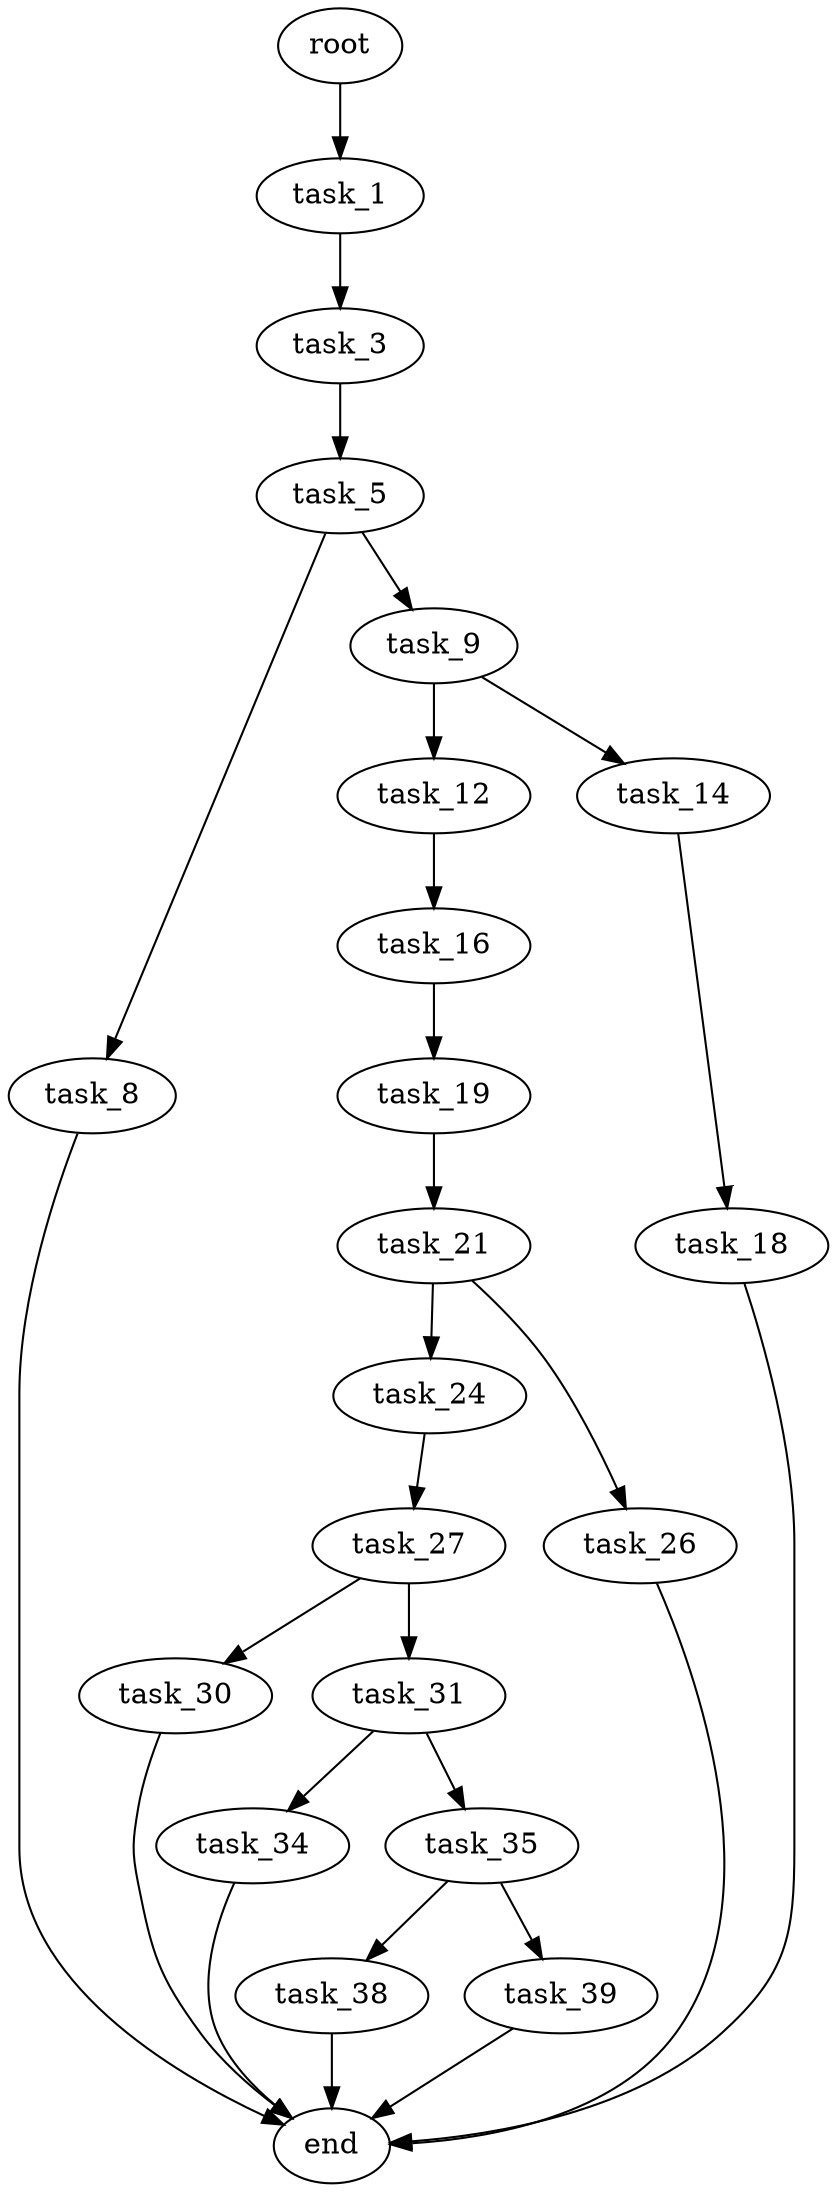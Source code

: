 digraph G {
  root [size="0.000000"];
  task_1 [size="231928233984.000000"];
  task_3 [size="181360882701.000000"];
  task_5 [size="193802224671.000000"];
  task_8 [size="31321326596.000000"];
  task_9 [size="549755813888.000000"];
  task_12 [size="134217728000.000000"];
  task_14 [size="28991029248.000000"];
  task_16 [size="23675185629.000000"];
  task_18 [size="6326848740.000000"];
  task_19 [size="17205345210.000000"];
  task_21 [size="68719476736.000000"];
  task_24 [size="231928233984.000000"];
  task_26 [size="231928233984.000000"];
  task_27 [size="231928233984.000000"];
  task_30 [size="554685736333.000000"];
  task_31 [size="1073741824000.000000"];
  task_34 [size="79302826538.000000"];
  task_35 [size="28991029248.000000"];
  task_38 [size="8055280454.000000"];
  task_39 [size="7694715503.000000"];
  end [size="0.000000"];

  root -> task_1 [size="1.000000"];
  task_1 -> task_3 [size="301989888.000000"];
  task_3 -> task_5 [size="301989888.000000"];
  task_5 -> task_8 [size="209715200.000000"];
  task_5 -> task_9 [size="209715200.000000"];
  task_8 -> end [size="1.000000"];
  task_9 -> task_12 [size="536870912.000000"];
  task_9 -> task_14 [size="536870912.000000"];
  task_12 -> task_16 [size="209715200.000000"];
  task_14 -> task_18 [size="75497472.000000"];
  task_16 -> task_19 [size="411041792.000000"];
  task_18 -> end [size="1.000000"];
  task_19 -> task_21 [size="33554432.000000"];
  task_21 -> task_24 [size="134217728.000000"];
  task_21 -> task_26 [size="134217728.000000"];
  task_24 -> task_27 [size="301989888.000000"];
  task_26 -> end [size="1.000000"];
  task_27 -> task_30 [size="301989888.000000"];
  task_27 -> task_31 [size="301989888.000000"];
  task_30 -> end [size="1.000000"];
  task_31 -> task_34 [size="838860800.000000"];
  task_31 -> task_35 [size="838860800.000000"];
  task_34 -> end [size="1.000000"];
  task_35 -> task_38 [size="75497472.000000"];
  task_35 -> task_39 [size="75497472.000000"];
  task_38 -> end [size="1.000000"];
  task_39 -> end [size="1.000000"];
}
